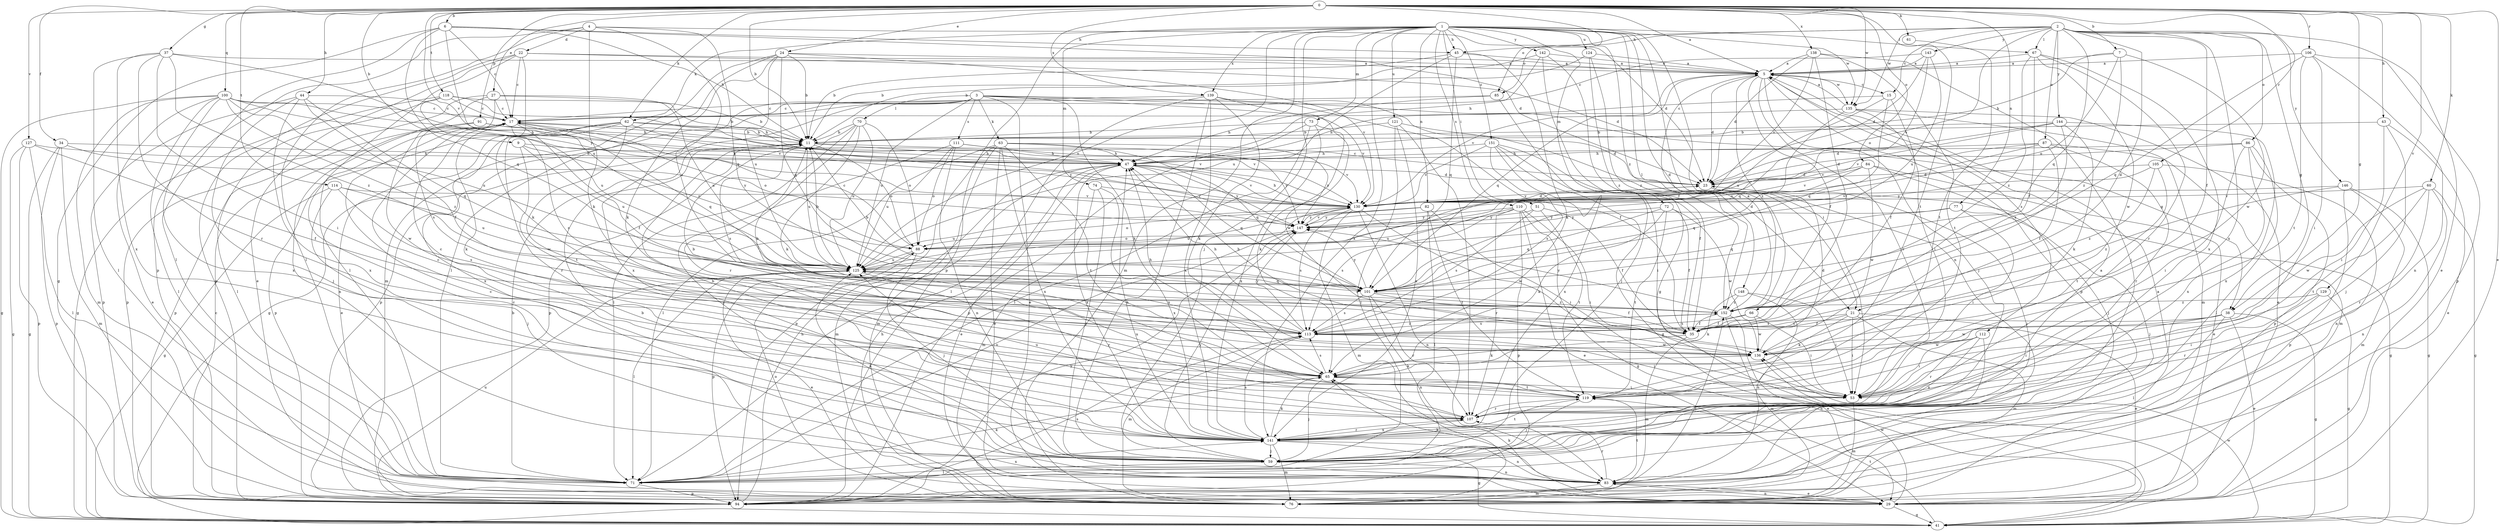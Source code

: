strict digraph  {
0;
1;
2;
3;
4;
5;
6;
7;
9;
11;
15;
17;
21;
22;
23;
24;
27;
29;
34;
35;
37;
38;
41;
43;
44;
45;
47;
51;
53;
59;
60;
61;
62;
63;
65;
66;
67;
70;
71;
72;
73;
74;
76;
77;
82;
83;
84;
85;
86;
87;
88;
91;
94;
100;
101;
105;
106;
107;
110;
111;
112;
113;
114;
118;
119;
121;
124;
125;
127;
129;
130;
135;
136;
138;
139;
141;
142;
143;
144;
146;
147;
148;
151;
152;
0 -> 5  [label=a];
0 -> 6  [label=b];
0 -> 7  [label=b];
0 -> 9  [label=b];
0 -> 11  [label=b];
0 -> 24  [label=e];
0 -> 27  [label=e];
0 -> 29  [label=e];
0 -> 34  [label=f];
0 -> 37  [label=g];
0 -> 38  [label=g];
0 -> 43  [label=h];
0 -> 44  [label=h];
0 -> 60  [label=k];
0 -> 61  [label=k];
0 -> 62  [label=k];
0 -> 77  [label=n];
0 -> 84  [label=o];
0 -> 85  [label=o];
0 -> 91  [label=p];
0 -> 100  [label=q];
0 -> 105  [label=r];
0 -> 106  [label=r];
0 -> 114  [label=t];
0 -> 118  [label=t];
0 -> 119  [label=t];
0 -> 127  [label=v];
0 -> 129  [label=v];
0 -> 130  [label=v];
0 -> 135  [label=w];
0 -> 138  [label=x];
0 -> 139  [label=x];
1 -> 21  [label=d];
1 -> 45  [label=h];
1 -> 51  [label=i];
1 -> 53  [label=i];
1 -> 59  [label=j];
1 -> 62  [label=k];
1 -> 66  [label=l];
1 -> 67  [label=l];
1 -> 72  [label=m];
1 -> 73  [label=m];
1 -> 74  [label=m];
1 -> 76  [label=m];
1 -> 82  [label=n];
1 -> 83  [label=n];
1 -> 94  [label=p];
1 -> 110  [label=s];
1 -> 121  [label=u];
1 -> 124  [label=u];
1 -> 125  [label=u];
1 -> 135  [label=w];
1 -> 139  [label=x];
1 -> 141  [label=x];
1 -> 142  [label=y];
1 -> 148  [label=z];
1 -> 151  [label=z];
2 -> 15  [label=c];
2 -> 21  [label=d];
2 -> 29  [label=e];
2 -> 35  [label=f];
2 -> 38  [label=g];
2 -> 45  [label=h];
2 -> 67  [label=l];
2 -> 85  [label=o];
2 -> 86  [label=o];
2 -> 87  [label=o];
2 -> 88  [label=o];
2 -> 101  [label=q];
2 -> 135  [label=w];
2 -> 141  [label=x];
2 -> 143  [label=y];
2 -> 144  [label=y];
2 -> 146  [label=y];
3 -> 21  [label=d];
3 -> 29  [label=e];
3 -> 38  [label=g];
3 -> 41  [label=g];
3 -> 63  [label=k];
3 -> 65  [label=k];
3 -> 70  [label=l];
3 -> 94  [label=p];
3 -> 111  [label=s];
3 -> 125  [label=u];
3 -> 130  [label=v];
3 -> 141  [label=x];
4 -> 22  [label=d];
4 -> 23  [label=d];
4 -> 65  [label=k];
4 -> 71  [label=l];
4 -> 94  [label=p];
4 -> 101  [label=q];
4 -> 152  [label=z];
5 -> 15  [label=c];
5 -> 23  [label=d];
5 -> 35  [label=f];
5 -> 59  [label=j];
5 -> 94  [label=p];
5 -> 101  [label=q];
5 -> 107  [label=r];
5 -> 112  [label=s];
5 -> 130  [label=v];
5 -> 135  [label=w];
5 -> 152  [label=z];
6 -> 11  [label=b];
6 -> 17  [label=c];
6 -> 23  [label=d];
6 -> 41  [label=g];
6 -> 45  [label=h];
6 -> 71  [label=l];
6 -> 101  [label=q];
6 -> 125  [label=u];
7 -> 5  [label=a];
7 -> 47  [label=h];
7 -> 88  [label=o];
7 -> 136  [label=w];
7 -> 152  [label=z];
9 -> 47  [label=h];
9 -> 88  [label=o];
9 -> 125  [label=u];
9 -> 136  [label=w];
11 -> 47  [label=h];
11 -> 88  [label=o];
11 -> 113  [label=s];
11 -> 125  [label=u];
11 -> 130  [label=v];
15 -> 17  [label=c];
15 -> 35  [label=f];
15 -> 101  [label=q];
15 -> 125  [label=u];
17 -> 11  [label=b];
17 -> 35  [label=f];
17 -> 65  [label=k];
17 -> 88  [label=o];
17 -> 101  [label=q];
17 -> 113  [label=s];
21 -> 29  [label=e];
21 -> 35  [label=f];
21 -> 53  [label=i];
21 -> 65  [label=k];
21 -> 76  [label=m];
21 -> 113  [label=s];
22 -> 5  [label=a];
22 -> 17  [label=c];
22 -> 23  [label=d];
22 -> 29  [label=e];
22 -> 65  [label=k];
22 -> 71  [label=l];
22 -> 94  [label=p];
23 -> 17  [label=c];
23 -> 41  [label=g];
23 -> 59  [label=j];
23 -> 130  [label=v];
24 -> 5  [label=a];
24 -> 11  [label=b];
24 -> 65  [label=k];
24 -> 71  [label=l];
24 -> 76  [label=m];
24 -> 101  [label=q];
24 -> 125  [label=u];
24 -> 130  [label=v];
27 -> 11  [label=b];
27 -> 17  [label=c];
27 -> 83  [label=n];
27 -> 94  [label=p];
27 -> 113  [label=s];
27 -> 125  [label=u];
29 -> 41  [label=g];
29 -> 65  [label=k];
29 -> 83  [label=n];
29 -> 136  [label=w];
34 -> 41  [label=g];
34 -> 47  [label=h];
34 -> 76  [label=m];
34 -> 94  [label=p];
34 -> 147  [label=y];
35 -> 47  [label=h];
35 -> 65  [label=k];
35 -> 76  [label=m];
37 -> 5  [label=a];
37 -> 53  [label=i];
37 -> 71  [label=l];
37 -> 107  [label=r];
37 -> 141  [label=x];
37 -> 147  [label=y];
37 -> 152  [label=z];
38 -> 29  [label=e];
38 -> 41  [label=g];
38 -> 53  [label=i];
38 -> 71  [label=l];
38 -> 113  [label=s];
38 -> 136  [label=w];
41 -> 119  [label=t];
41 -> 136  [label=w];
43 -> 11  [label=b];
43 -> 29  [label=e];
43 -> 53  [label=i];
43 -> 59  [label=j];
44 -> 17  [label=c];
44 -> 35  [label=f];
44 -> 59  [label=j];
44 -> 94  [label=p];
44 -> 101  [label=q];
44 -> 141  [label=x];
45 -> 5  [label=a];
45 -> 11  [label=b];
45 -> 65  [label=k];
45 -> 101  [label=q];
45 -> 125  [label=u];
47 -> 23  [label=d];
47 -> 29  [label=e];
47 -> 76  [label=m];
47 -> 101  [label=q];
47 -> 130  [label=v];
47 -> 141  [label=x];
47 -> 147  [label=y];
51 -> 35  [label=f];
51 -> 113  [label=s];
51 -> 119  [label=t];
51 -> 147  [label=y];
53 -> 76  [label=m];
53 -> 125  [label=u];
59 -> 5  [label=a];
59 -> 17  [label=c];
59 -> 71  [label=l];
59 -> 83  [label=n];
59 -> 125  [label=u];
59 -> 147  [label=y];
60 -> 41  [label=g];
60 -> 83  [label=n];
60 -> 107  [label=r];
60 -> 119  [label=t];
60 -> 130  [label=v];
60 -> 136  [label=w];
61 -> 119  [label=t];
62 -> 11  [label=b];
62 -> 29  [label=e];
62 -> 94  [label=p];
62 -> 107  [label=r];
62 -> 119  [label=t];
62 -> 130  [label=v];
62 -> 141  [label=x];
62 -> 147  [label=y];
63 -> 29  [label=e];
63 -> 47  [label=h];
63 -> 71  [label=l];
63 -> 76  [label=m];
63 -> 94  [label=p];
63 -> 101  [label=q];
63 -> 119  [label=t];
63 -> 141  [label=x];
63 -> 147  [label=y];
65 -> 17  [label=c];
65 -> 53  [label=i];
65 -> 59  [label=j];
65 -> 113  [label=s];
65 -> 119  [label=t];
66 -> 35  [label=f];
66 -> 53  [label=i];
66 -> 113  [label=s];
66 -> 136  [label=w];
67 -> 5  [label=a];
67 -> 35  [label=f];
67 -> 107  [label=r];
67 -> 136  [label=w];
67 -> 141  [label=x];
67 -> 152  [label=z];
70 -> 11  [label=b];
70 -> 65  [label=k];
70 -> 71  [label=l];
70 -> 88  [label=o];
70 -> 94  [label=p];
70 -> 107  [label=r];
70 -> 125  [label=u];
71 -> 11  [label=b];
71 -> 65  [label=k];
71 -> 94  [label=p];
71 -> 130  [label=v];
71 -> 141  [label=x];
72 -> 35  [label=f];
72 -> 65  [label=k];
72 -> 101  [label=q];
72 -> 119  [label=t];
72 -> 136  [label=w];
72 -> 147  [label=y];
73 -> 11  [label=b];
73 -> 65  [label=k];
73 -> 71  [label=l];
73 -> 94  [label=p];
73 -> 141  [label=x];
74 -> 59  [label=j];
74 -> 76  [label=m];
74 -> 130  [label=v];
74 -> 141  [label=x];
76 -> 5  [label=a];
76 -> 47  [label=h];
76 -> 88  [label=o];
76 -> 125  [label=u];
77 -> 53  [label=i];
77 -> 59  [label=j];
77 -> 101  [label=q];
77 -> 147  [label=y];
82 -> 53  [label=i];
82 -> 71  [label=l];
82 -> 88  [label=o];
82 -> 119  [label=t];
82 -> 125  [label=u];
82 -> 147  [label=y];
83 -> 11  [label=b];
83 -> 17  [label=c];
83 -> 29  [label=e];
83 -> 65  [label=k];
83 -> 76  [label=m];
83 -> 107  [label=r];
83 -> 119  [label=t];
84 -> 23  [label=d];
84 -> 29  [label=e];
84 -> 59  [label=j];
84 -> 101  [label=q];
84 -> 130  [label=v];
84 -> 136  [label=w];
85 -> 17  [label=c];
85 -> 47  [label=h];
85 -> 59  [label=j];
86 -> 23  [label=d];
86 -> 47  [label=h];
86 -> 53  [label=i];
86 -> 71  [label=l];
86 -> 94  [label=p];
86 -> 141  [label=x];
87 -> 35  [label=f];
87 -> 47  [label=h];
87 -> 76  [label=m];
87 -> 88  [label=o];
87 -> 107  [label=r];
87 -> 130  [label=v];
88 -> 17  [label=c];
88 -> 59  [label=j];
88 -> 94  [label=p];
88 -> 125  [label=u];
91 -> 11  [label=b];
91 -> 94  [label=p];
91 -> 130  [label=v];
91 -> 136  [label=w];
94 -> 17  [label=c];
94 -> 47  [label=h];
94 -> 113  [label=s];
94 -> 147  [label=y];
94 -> 152  [label=z];
100 -> 17  [label=c];
100 -> 29  [label=e];
100 -> 41  [label=g];
100 -> 47  [label=h];
100 -> 71  [label=l];
100 -> 76  [label=m];
100 -> 125  [label=u];
100 -> 130  [label=v];
100 -> 141  [label=x];
100 -> 152  [label=z];
101 -> 11  [label=b];
101 -> 35  [label=f];
101 -> 83  [label=n];
101 -> 107  [label=r];
101 -> 113  [label=s];
101 -> 147  [label=y];
101 -> 152  [label=z];
105 -> 23  [label=d];
105 -> 83  [label=n];
105 -> 119  [label=t];
105 -> 147  [label=y];
105 -> 152  [label=z];
106 -> 5  [label=a];
106 -> 53  [label=i];
106 -> 83  [label=n];
106 -> 94  [label=p];
106 -> 101  [label=q];
106 -> 119  [label=t];
107 -> 11  [label=b];
107 -> 125  [label=u];
107 -> 141  [label=x];
110 -> 29  [label=e];
110 -> 41  [label=g];
110 -> 53  [label=i];
110 -> 94  [label=p];
110 -> 107  [label=r];
110 -> 113  [label=s];
110 -> 125  [label=u];
110 -> 147  [label=y];
111 -> 47  [label=h];
111 -> 59  [label=j];
111 -> 83  [label=n];
111 -> 88  [label=o];
111 -> 125  [label=u];
111 -> 147  [label=y];
112 -> 53  [label=i];
112 -> 83  [label=n];
112 -> 107  [label=r];
112 -> 136  [label=w];
112 -> 141  [label=x];
113 -> 11  [label=b];
113 -> 47  [label=h];
113 -> 53  [label=i];
113 -> 76  [label=m];
113 -> 125  [label=u];
113 -> 136  [label=w];
113 -> 147  [label=y];
113 -> 152  [label=z];
114 -> 41  [label=g];
114 -> 59  [label=j];
114 -> 113  [label=s];
114 -> 125  [label=u];
114 -> 130  [label=v];
118 -> 11  [label=b];
118 -> 17  [label=c];
118 -> 41  [label=g];
118 -> 47  [label=h];
118 -> 71  [label=l];
118 -> 125  [label=u];
119 -> 17  [label=c];
119 -> 59  [label=j];
119 -> 107  [label=r];
121 -> 11  [label=b];
121 -> 23  [label=d];
121 -> 71  [label=l];
121 -> 107  [label=r];
121 -> 141  [label=x];
124 -> 5  [label=a];
124 -> 11  [label=b];
124 -> 35  [label=f];
124 -> 152  [label=z];
125 -> 11  [label=b];
125 -> 29  [label=e];
125 -> 71  [label=l];
125 -> 101  [label=q];
125 -> 107  [label=r];
125 -> 152  [label=z];
127 -> 35  [label=f];
127 -> 41  [label=g];
127 -> 47  [label=h];
127 -> 71  [label=l];
127 -> 94  [label=p];
129 -> 41  [label=g];
129 -> 53  [label=i];
129 -> 107  [label=r];
129 -> 152  [label=z];
130 -> 23  [label=d];
130 -> 47  [label=h];
130 -> 76  [label=m];
130 -> 83  [label=n];
130 -> 113  [label=s];
130 -> 125  [label=u];
130 -> 136  [label=w];
130 -> 147  [label=y];
135 -> 5  [label=a];
135 -> 29  [label=e];
135 -> 47  [label=h];
135 -> 53  [label=i];
135 -> 76  [label=m];
135 -> 101  [label=q];
136 -> 11  [label=b];
136 -> 23  [label=d];
136 -> 47  [label=h];
136 -> 65  [label=k];
138 -> 5  [label=a];
138 -> 23  [label=d];
138 -> 35  [label=f];
138 -> 59  [label=j];
138 -> 119  [label=t];
138 -> 130  [label=v];
139 -> 17  [label=c];
139 -> 35  [label=f];
139 -> 59  [label=j];
139 -> 65  [label=k];
139 -> 71  [label=l];
139 -> 136  [label=w];
139 -> 141  [label=x];
141 -> 41  [label=g];
141 -> 47  [label=h];
141 -> 59  [label=j];
141 -> 65  [label=k];
141 -> 76  [label=m];
141 -> 83  [label=n];
141 -> 107  [label=r];
141 -> 113  [label=s];
141 -> 119  [label=t];
142 -> 5  [label=a];
142 -> 11  [label=b];
142 -> 41  [label=g];
142 -> 47  [label=h];
142 -> 152  [label=z];
143 -> 5  [label=a];
143 -> 17  [label=c];
143 -> 23  [label=d];
143 -> 125  [label=u];
143 -> 130  [label=v];
144 -> 11  [label=b];
144 -> 23  [label=d];
144 -> 65  [label=k];
144 -> 130  [label=v];
144 -> 141  [label=x];
144 -> 152  [label=z];
146 -> 41  [label=g];
146 -> 76  [label=m];
146 -> 94  [label=p];
146 -> 130  [label=v];
146 -> 152  [label=z];
147 -> 88  [label=o];
147 -> 130  [label=v];
148 -> 53  [label=i];
148 -> 65  [label=k];
148 -> 83  [label=n];
148 -> 152  [label=z];
151 -> 35  [label=f];
151 -> 41  [label=g];
151 -> 47  [label=h];
151 -> 53  [label=i];
151 -> 113  [label=s];
151 -> 130  [label=v];
151 -> 141  [label=x];
152 -> 5  [label=a];
152 -> 29  [label=e];
152 -> 35  [label=f];
152 -> 76  [label=m];
152 -> 113  [label=s];
152 -> 147  [label=y];
}
